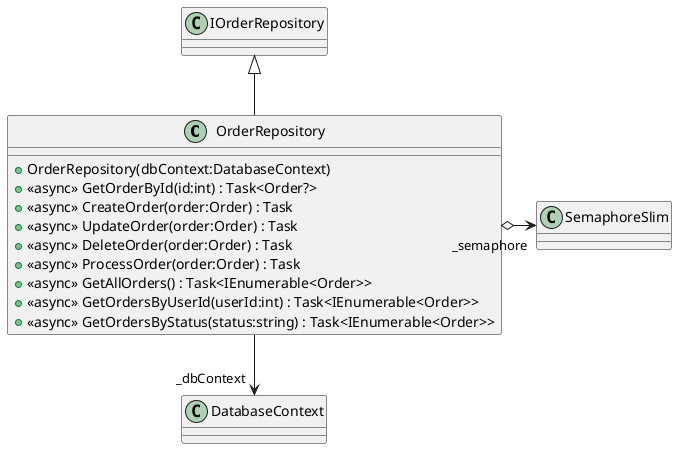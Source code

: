 @startuml
class OrderRepository {
    + OrderRepository(dbContext:DatabaseContext)
    + <<async>> GetOrderById(id:int) : Task<Order?>
    + <<async>> CreateOrder(order:Order) : Task
    + <<async>> UpdateOrder(order:Order) : Task
    + <<async>> DeleteOrder(order:Order) : Task
    + <<async>> ProcessOrder(order:Order) : Task
    + <<async>> GetAllOrders() : Task<IEnumerable<Order>>
    + <<async>> GetOrdersByUserId(userId:int) : Task<IEnumerable<Order>>
    + <<async>> GetOrdersByStatus(status:string) : Task<IEnumerable<Order>>
}
IOrderRepository <|-- OrderRepository
OrderRepository --> "_dbContext" DatabaseContext
OrderRepository o-> "_semaphore" SemaphoreSlim
@enduml
